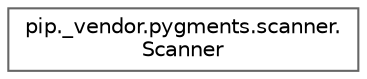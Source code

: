 digraph "Graphical Class Hierarchy"
{
 // LATEX_PDF_SIZE
  bgcolor="transparent";
  edge [fontname=Helvetica,fontsize=10,labelfontname=Helvetica,labelfontsize=10];
  node [fontname=Helvetica,fontsize=10,shape=box,height=0.2,width=0.4];
  rankdir="LR";
  Node0 [id="Node000000",label="pip._vendor.pygments.scanner.\lScanner",height=0.2,width=0.4,color="grey40", fillcolor="white", style="filled",URL="$d3/d91/classpip_1_1__vendor_1_1pygments_1_1scanner_1_1Scanner.html",tooltip=" "];
}
